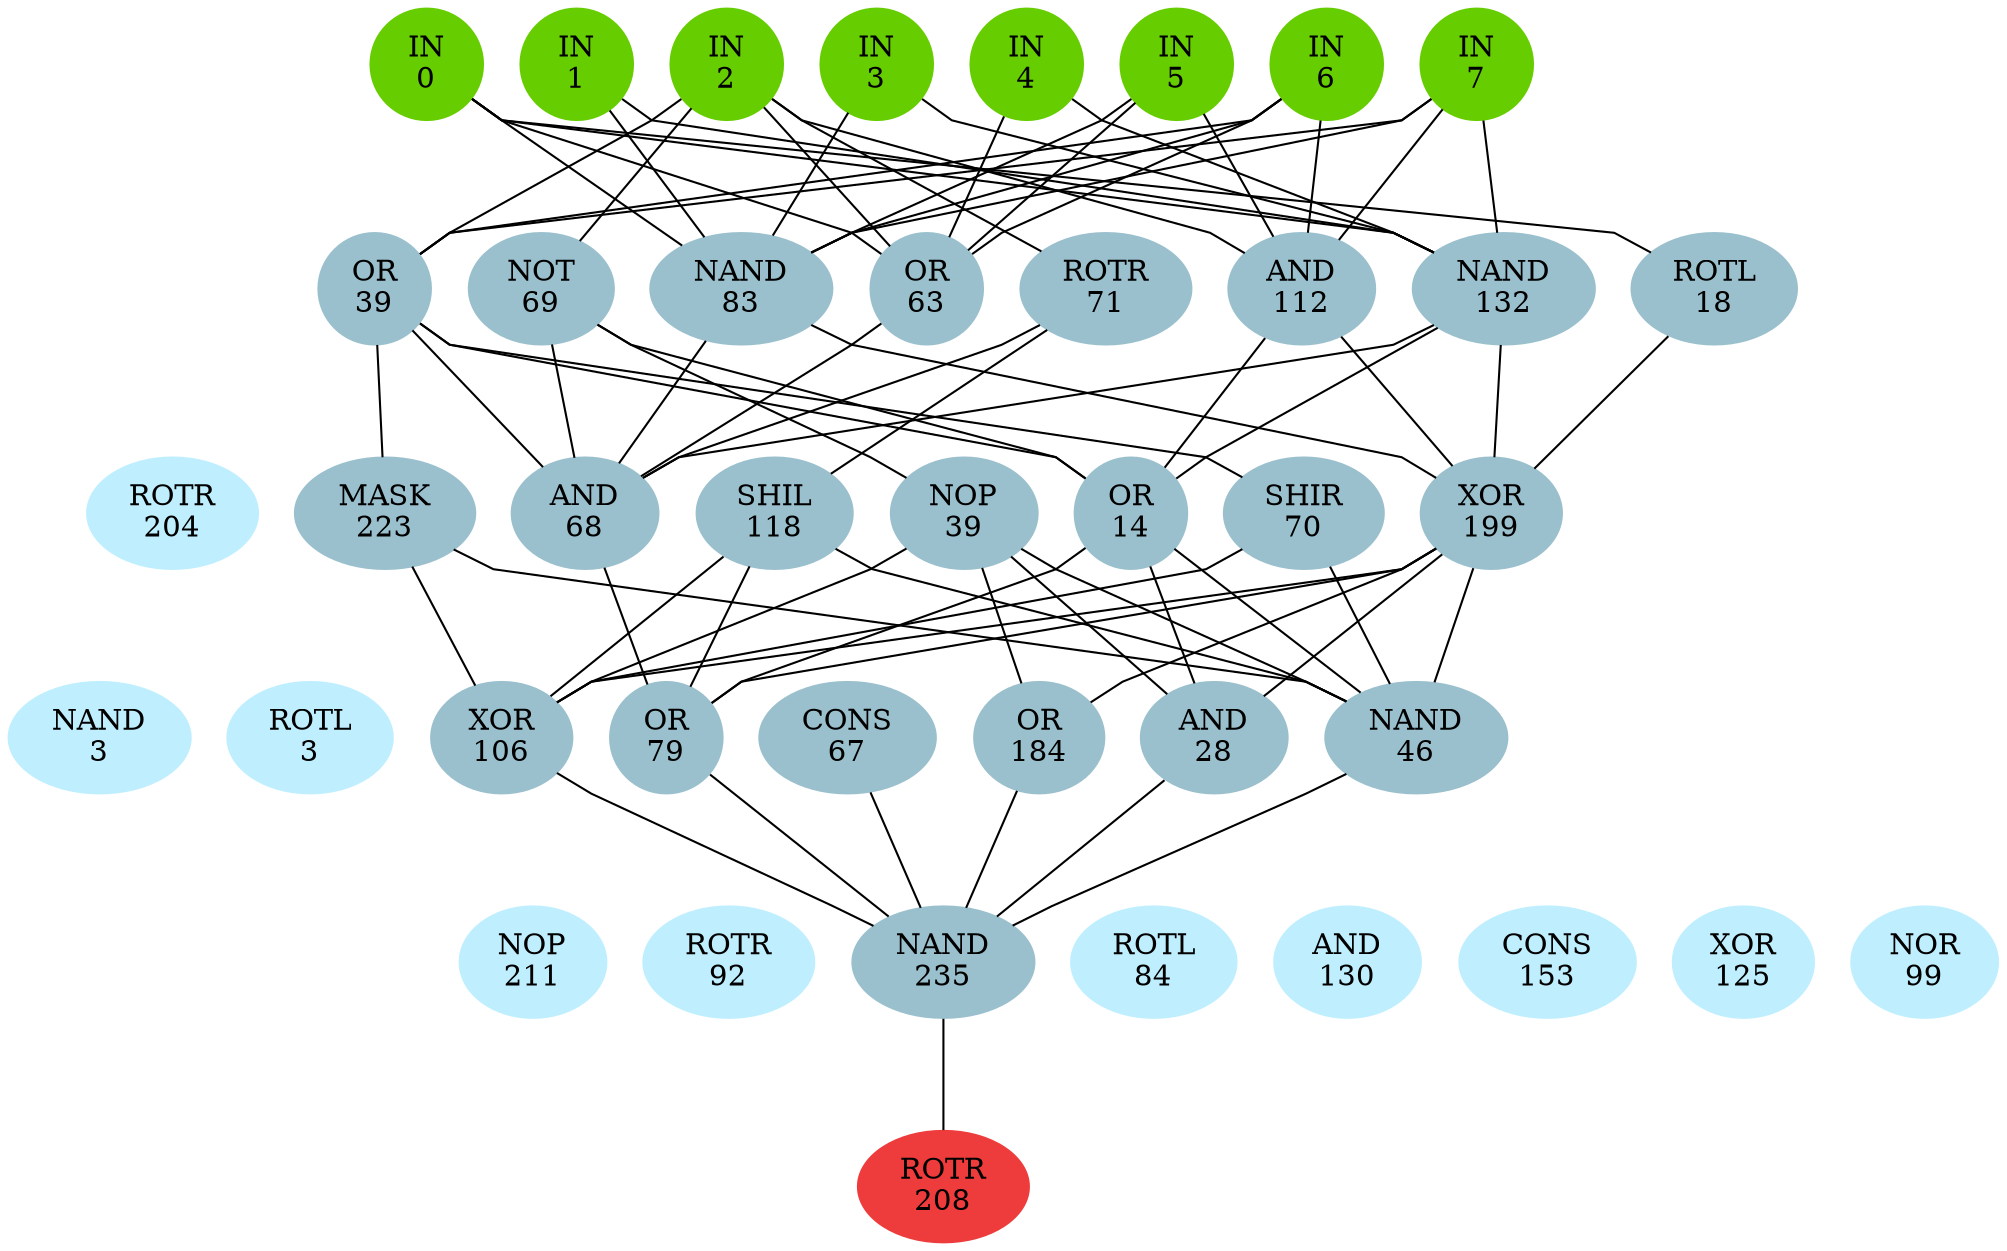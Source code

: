 graph EACircuit {
rankdir=BT;
ranksep=0.75;
ordering=out;
splines=polyline;
node [style=filled, color=lightblue2];

{ rank=same;
node [color=chartreuse3];
"-1_0"[label="IN\n0"];
node [color=chartreuse3];
"-1_1"[label="IN\n1"];
node [color=chartreuse3];
"-1_2"[label="IN\n2"];
node [color=chartreuse3];
"-1_3"[label="IN\n3"];
node [color=chartreuse3];
"-1_4"[label="IN\n4"];
node [color=chartreuse3];
"-1_5"[label="IN\n5"];
node [color=chartreuse3];
"-1_6"[label="IN\n6"];
node [color=chartreuse3];
"-1_7"[label="IN\n7"];
}
{ rank=same;
node [color=lightblue3];
"0_0"[label="OR\n39"];
node [color=lightblue3];
"0_1"[label="NOT\n69"];
node [color=lightblue3];
"0_2"[label="NAND\n83"];
node [color=lightblue3];
"0_3"[label="OR\n63"];
node [color=lightblue3];
"0_4"[label="ROTR\n71"];
node [color=lightblue3];
"0_5"[label="AND\n112"];
node [color=lightblue3];
"0_6"[label="NAND\n132"];
node [color=lightblue3];
"0_7"[label="ROTL\n18"];
}
{ rank=same;
node [color=lightblue1];
"1_0"[label="ROTR\n204"];
node [color=lightblue3];
"1_1"[label="MASK\n223"];
node [color=lightblue3];
"1_2"[label="AND\n68"];
node [color=lightblue3];
"1_3"[label="SHIL\n118"];
node [color=lightblue3];
"1_4"[label="NOP\n39"];
node [color=lightblue3];
"1_5"[label="OR\n14"];
node [color=lightblue3];
"1_6"[label="SHIR\n70"];
node [color=lightblue3];
"1_7"[label="XOR\n199"];
}
{ rank=same;
node [color=lightblue1];
"2_0"[label="NAND\n3"];
node [color=lightblue1];
"2_1"[label="ROTL\n3"];
node [color=lightblue3];
"2_2"[label="XOR\n106"];
node [color=lightblue3];
"2_3"[label="OR\n79"];
node [color=lightblue3];
"2_4"[label="CONS\n67"];
node [color=lightblue3];
"2_5"[label="OR\n184"];
node [color=lightblue3];
"2_6"[label="AND\n28"];
node [color=lightblue3];
"2_7"[label="NAND\n46"];
}
{ rank=same;
node [color=lightblue1];
"3_0"[label="NOP\n211"];
node [color=lightblue1];
"3_1"[label="ROTR\n92"];
node [color=lightblue3];
"3_2"[label="NAND\n235"];
node [color=lightblue1];
"3_3"[label="ROTL\n84"];
node [color=lightblue1];
"3_4"[label="AND\n130"];
node [color=lightblue1];
"3_5"[label="CONS\n153"];
node [color=lightblue1];
"3_6"[label="XOR\n125"];
node [color=lightblue1];
"3_7"[label="NOR\n99"];
}
{ rank=same;
node [color=brown2];
"4_0"[label="ROTR\n208"];
}
edge[style=invis];
"-1_0" -- "-1_1" -- "-1_2" -- "-1_3" -- "-1_4" -- "-1_5" -- "-1_6" -- "-1_7";
"0_0" -- "0_1" -- "0_2" -- "0_3" -- "0_4" -- "0_5" -- "0_6" -- "0_7";
"1_0" -- "1_1" -- "1_2" -- "1_3" -- "1_4" -- "1_5" -- "1_6" -- "1_7";
"2_0" -- "2_1" -- "2_2" -- "2_3" -- "2_4" -- "2_5" -- "2_6" -- "2_7";
"3_0" -- "3_1" -- "3_2" -- "3_3" -- "3_4" -- "3_5" -- "3_6" -- "3_7";
"4_0" -- "4_0";
edge[style=solid];
"0_0" -- "-1_2";
"0_0" -- "-1_6";
"0_0" -- "-1_7";
"0_1" -- "-1_2";
"0_2" -- "-1_0";
"0_2" -- "-1_1";
"0_2" -- "-1_3";
"0_2" -- "-1_5";
"0_2" -- "-1_6";
"0_2" -- "-1_7";
"0_3" -- "-1_0";
"0_3" -- "-1_2";
"0_3" -- "-1_4";
"0_3" -- "-1_5";
"0_3" -- "-1_6";
"0_4" -- "-1_2";
"0_5" -- "-1_2";
"0_5" -- "-1_5";
"0_5" -- "-1_6";
"0_5" -- "-1_7";
"0_6" -- "-1_0";
"0_6" -- "-1_1";
"0_6" -- "-1_3";
"0_6" -- "-1_4";
"0_6" -- "-1_7";
"0_7" -- "-1_0";
"1_1" -- "0_0";
"1_2" -- "0_0";
"1_2" -- "0_1";
"1_2" -- "0_2";
"1_2" -- "0_3";
"1_2" -- "0_4";
"1_2" -- "0_6";
"1_3" -- "0_4";
"1_4" -- "0_1";
"1_5" -- "0_0";
"1_5" -- "0_1";
"1_5" -- "0_5";
"1_5" -- "0_6";
"1_6" -- "0_0";
"1_7" -- "0_2";
"1_7" -- "0_5";
"1_7" -- "0_6";
"1_7" -- "0_7";
"2_2" -- "1_1";
"2_2" -- "1_3";
"2_2" -- "1_4";
"2_2" -- "1_6";
"2_2" -- "1_7";
"2_3" -- "1_2";
"2_3" -- "1_3";
"2_3" -- "1_5";
"2_3" -- "1_7";
"2_5" -- "1_4";
"2_5" -- "1_7";
"2_6" -- "1_4";
"2_6" -- "1_5";
"2_6" -- "1_7";
"2_7" -- "1_1";
"2_7" -- "1_3";
"2_7" -- "1_4";
"2_7" -- "1_5";
"2_7" -- "1_6";
"2_7" -- "1_7";
"3_2" -- "2_2";
"3_2" -- "2_3";
"3_2" -- "2_4";
"3_2" -- "2_5";
"3_2" -- "2_6";
"3_2" -- "2_7";
"4_0" -- "3_2";
}